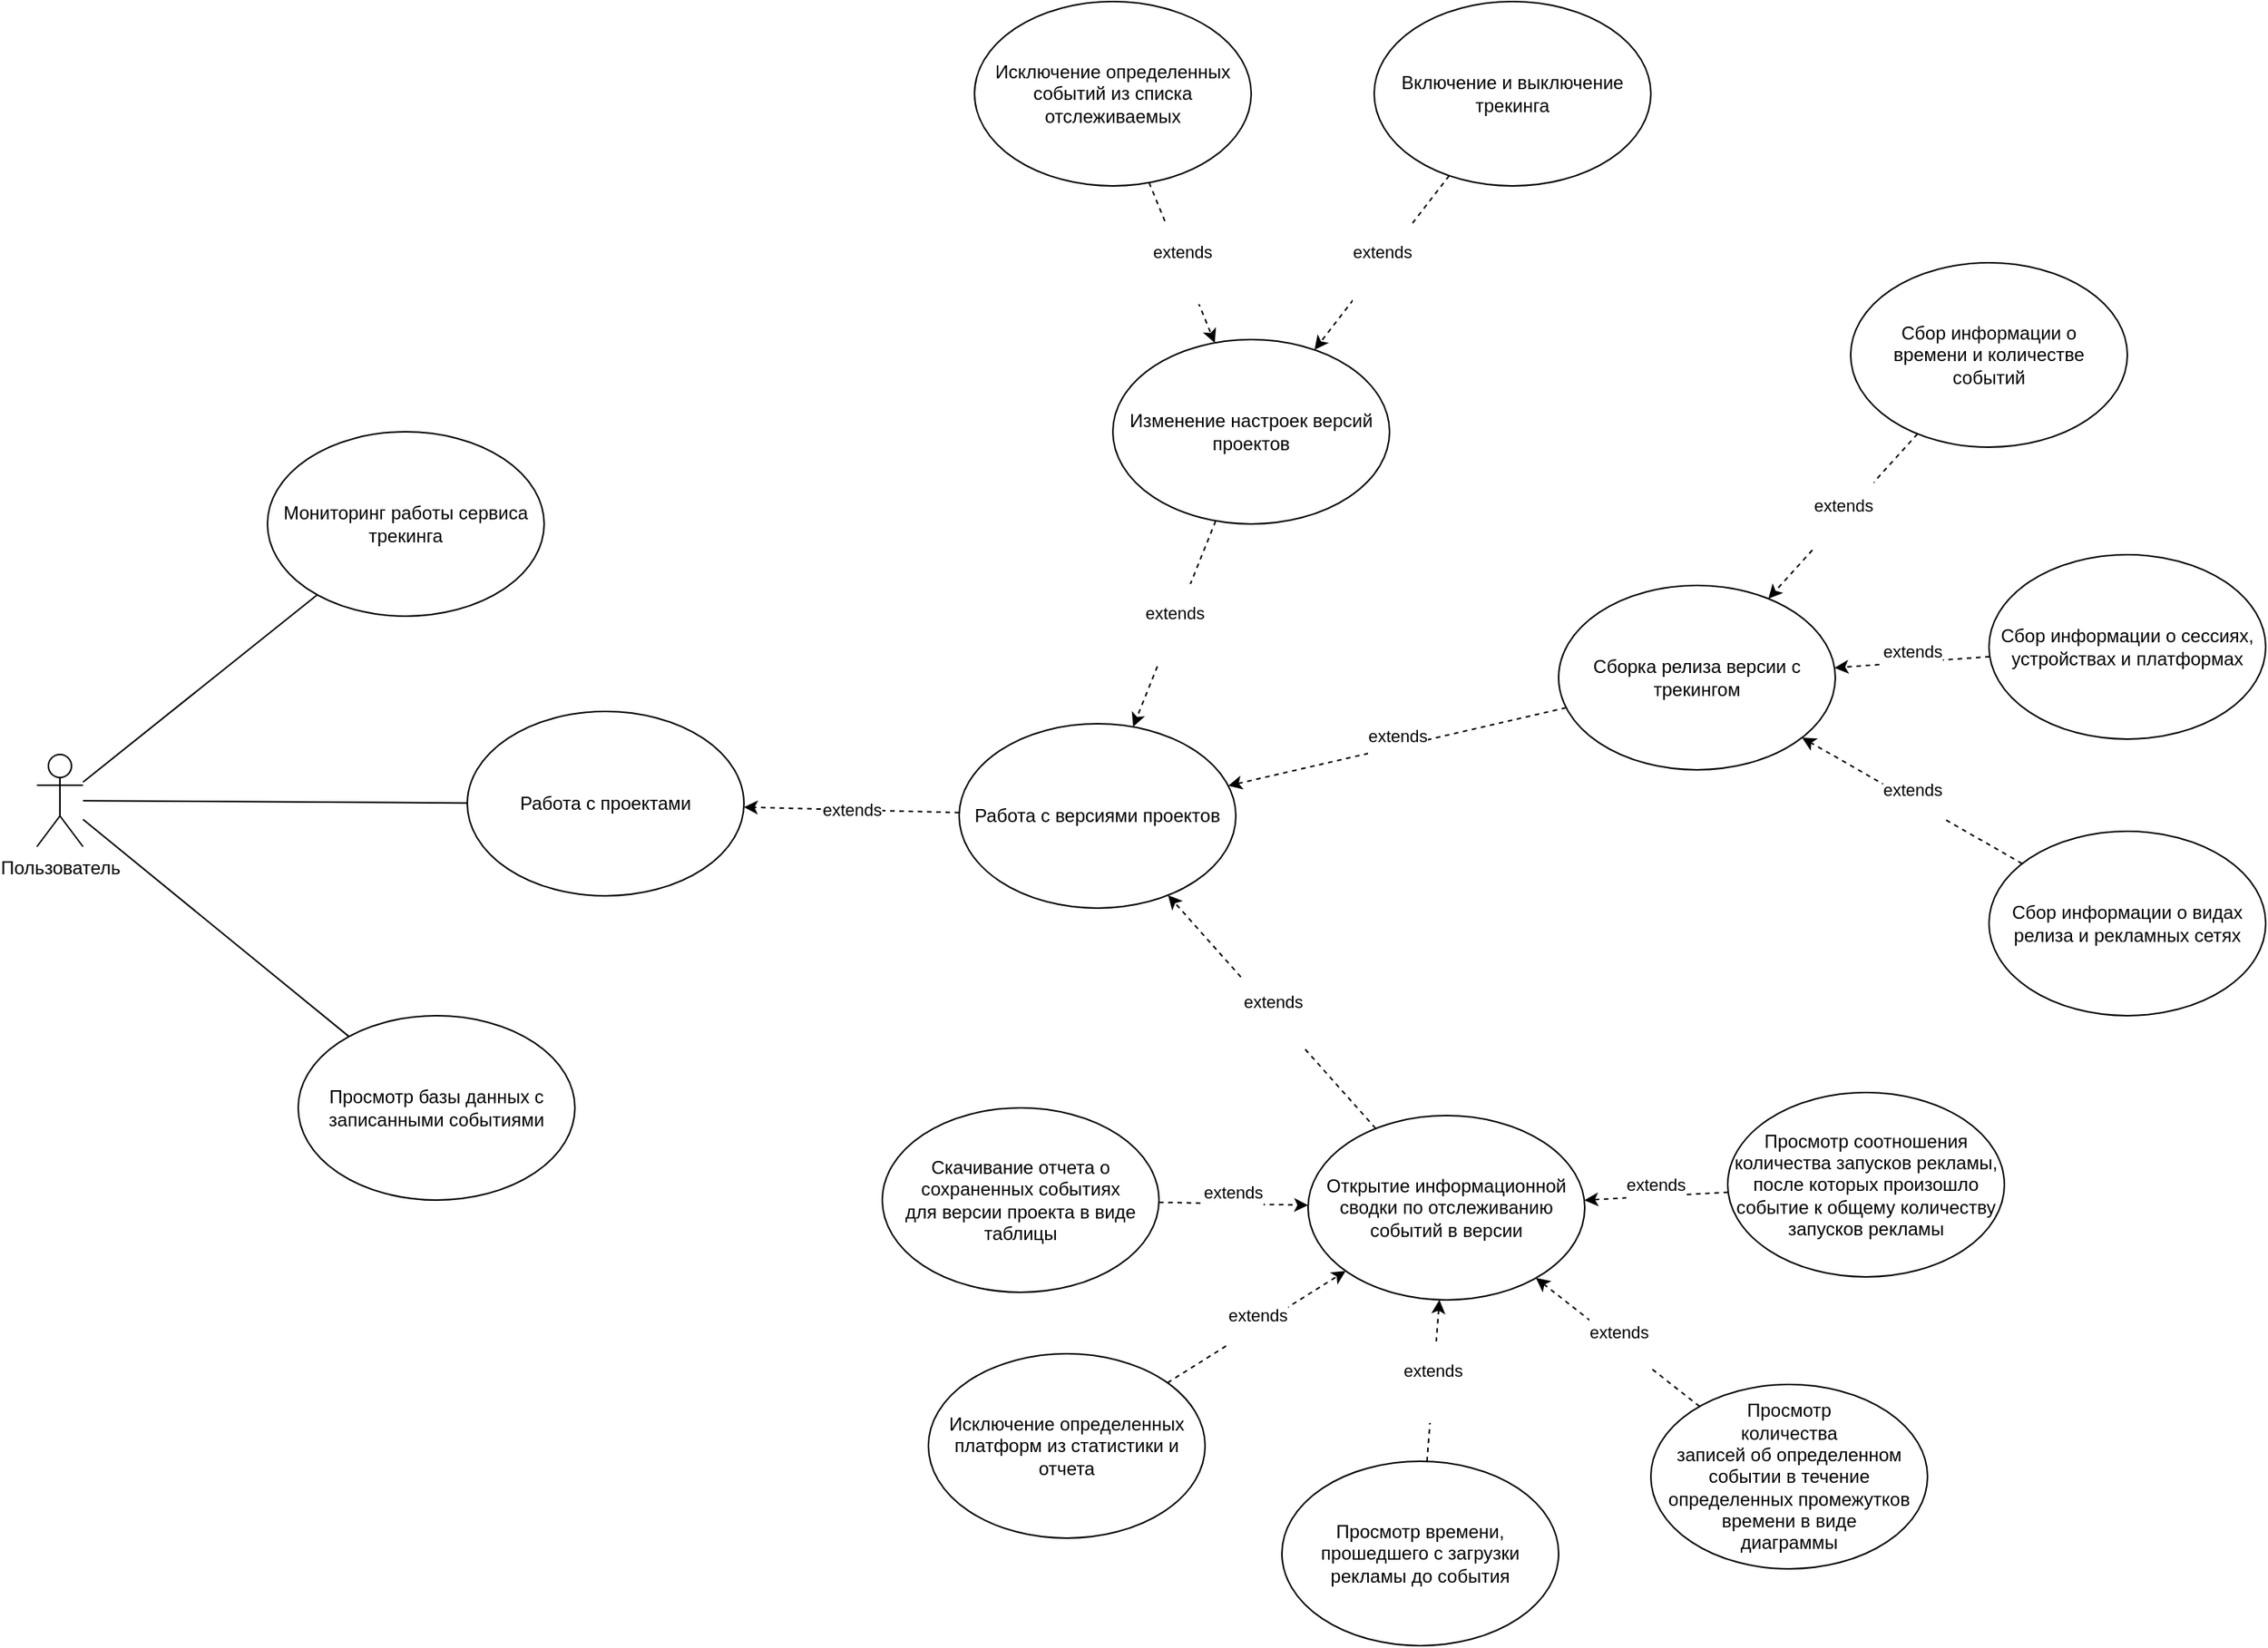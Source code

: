 <mxfile version="25.0.3">
  <diagram name="Страница — 1" id="YJWzsivMshpLxU6BPxfg">
    <mxGraphModel dx="2735" dy="2285" grid="1" gridSize="10" guides="1" tooltips="1" connect="1" arrows="1" fold="1" page="1" pageScale="1" pageWidth="827" pageHeight="1169" math="0" shadow="0">
      <root>
        <mxCell id="0" />
        <mxCell id="1" parent="0" />
        <mxCell id="7FKY2g20Eqni_3LVswxj-7" value="Пользователь" style="shape=umlActor;verticalLabelPosition=bottom;verticalAlign=top;html=1;outlineConnect=0;" vertex="1" parent="1">
          <mxGeometry x="-240" y="280" width="30" height="60" as="geometry" />
        </mxCell>
        <mxCell id="7FKY2g20Eqni_3LVswxj-49" value="&#xa;&lt;span style=&quot;color: rgb(0, 0, 0); font-family: Helvetica; font-size: 11px; font-style: normal; font-variant-ligatures: normal; font-variant-caps: normal; font-weight: 400; letter-spacing: normal; orphans: 2; text-align: center; text-indent: 0px; text-transform: none; widows: 2; word-spacing: 0px; -webkit-text-stroke-width: 0px; white-space: nowrap; background-color: rgb(255, 255, 255); text-decoration-thickness: initial; text-decoration-style: initial; text-decoration-color: initial; display: inline !important; float: none;&quot;&gt;extends&lt;/span&gt;&#xa;&#xa;" style="edgeStyle=none;shape=connector;rounded=0;orthogonalLoop=1;jettySize=auto;html=1;dashed=1;strokeColor=default;align=center;verticalAlign=middle;fontFamily=Helvetica;fontSize=11;fontColor=default;labelBackgroundColor=default;endArrow=classic;" edge="1" parent="1" source="7FKY2g20Eqni_3LVswxj-10" target="7FKY2g20Eqni_3LVswxj-28">
          <mxGeometry relative="1" as="geometry" />
        </mxCell>
        <mxCell id="7FKY2g20Eqni_3LVswxj-10" value="Включение и выключение трекинга" style="ellipse;whiteSpace=wrap;html=1;" vertex="1" parent="1">
          <mxGeometry x="630" y="-210" width="180" height="120" as="geometry" />
        </mxCell>
        <mxCell id="7FKY2g20Eqni_3LVswxj-56" value="&#xa;&lt;span style=&quot;color: rgb(0, 0, 0); font-family: Helvetica; font-size: 11px; font-style: normal; font-variant-ligatures: normal; font-variant-caps: normal; font-weight: 400; letter-spacing: normal; orphans: 2; text-align: center; text-indent: 0px; text-transform: none; widows: 2; word-spacing: 0px; -webkit-text-stroke-width: 0px; white-space: nowrap; background-color: rgb(255, 255, 255); text-decoration-thickness: initial; text-decoration-style: initial; text-decoration-color: initial; display: inline !important; float: none;&quot;&gt;extends&lt;/span&gt;&#xa;&#xa;" style="edgeStyle=none;shape=connector;rounded=0;orthogonalLoop=1;jettySize=auto;html=1;dashed=1;strokeColor=default;align=center;verticalAlign=middle;fontFamily=Helvetica;fontSize=11;fontColor=default;labelBackgroundColor=default;endArrow=classic;" edge="1" parent="1" source="7FKY2g20Eqni_3LVswxj-11" target="7FKY2g20Eqni_3LVswxj-29">
          <mxGeometry relative="1" as="geometry" />
        </mxCell>
        <mxCell id="7FKY2g20Eqni_3LVswxj-11" value="Просмотр соотношения количества запусков рекламы, после которых произошло событие к общему количеству запусков рекламы" style="ellipse;whiteSpace=wrap;html=1;" vertex="1" parent="1">
          <mxGeometry x="860" y="500" width="180" height="120" as="geometry" />
        </mxCell>
        <mxCell id="7FKY2g20Eqni_3LVswxj-54" style="edgeStyle=none;shape=connector;rounded=0;orthogonalLoop=1;jettySize=auto;html=1;strokeColor=default;align=center;verticalAlign=middle;fontFamily=Helvetica;fontSize=11;fontColor=default;labelBackgroundColor=default;endArrow=none;endFill=0;" edge="1" parent="1" source="7FKY2g20Eqni_3LVswxj-12" target="7FKY2g20Eqni_3LVswxj-7">
          <mxGeometry relative="1" as="geometry" />
        </mxCell>
        <mxCell id="7FKY2g20Eqni_3LVswxj-12" value="Просмотр базы данных с записанными событиями" style="ellipse;whiteSpace=wrap;html=1;" vertex="1" parent="1">
          <mxGeometry x="-70" y="450" width="180" height="120" as="geometry" />
        </mxCell>
        <mxCell id="7FKY2g20Eqni_3LVswxj-50" value="&#xa;&lt;span style=&quot;color: rgb(0, 0, 0); font-family: Helvetica; font-size: 11px; font-style: normal; font-variant-ligatures: normal; font-variant-caps: normal; font-weight: 400; letter-spacing: normal; orphans: 2; text-align: center; text-indent: 0px; text-transform: none; widows: 2; word-spacing: 0px; -webkit-text-stroke-width: 0px; white-space: nowrap; background-color: rgb(255, 255, 255); text-decoration-thickness: initial; text-decoration-style: initial; text-decoration-color: initial; display: inline !important; float: none;&quot;&gt;extends&lt;/span&gt;&#xa;&#xa;" style="edgeStyle=none;shape=connector;rounded=0;orthogonalLoop=1;jettySize=auto;html=1;dashed=1;strokeColor=default;align=center;verticalAlign=middle;fontFamily=Helvetica;fontSize=11;fontColor=default;labelBackgroundColor=default;endArrow=classic;" edge="1" parent="1" source="7FKY2g20Eqni_3LVswxj-13" target="7FKY2g20Eqni_3LVswxj-29">
          <mxGeometry relative="1" as="geometry" />
        </mxCell>
        <mxCell id="7FKY2g20Eqni_3LVswxj-13" value="Просмотр&lt;div&gt;количества&lt;div&gt;записей об определенном событии в течение определенных промежутков времени в виде&lt;/div&gt;&lt;div&gt;диаграммы&lt;/div&gt;&lt;/div&gt;" style="ellipse;whiteSpace=wrap;html=1;" vertex="1" parent="1">
          <mxGeometry x="810" y="690" width="180" height="120" as="geometry" />
        </mxCell>
        <mxCell id="7FKY2g20Eqni_3LVswxj-53" style="edgeStyle=none;shape=connector;rounded=0;orthogonalLoop=1;jettySize=auto;html=1;strokeColor=default;align=center;verticalAlign=middle;fontFamily=Helvetica;fontSize=11;fontColor=default;labelBackgroundColor=default;endArrow=none;endFill=0;" edge="1" parent="1" source="7FKY2g20Eqni_3LVswxj-14" target="7FKY2g20Eqni_3LVswxj-7">
          <mxGeometry relative="1" as="geometry" />
        </mxCell>
        <mxCell id="7FKY2g20Eqni_3LVswxj-14" value="Мониторинг работы сервиса трекинга" style="ellipse;whiteSpace=wrap;html=1;" vertex="1" parent="1">
          <mxGeometry x="-90" y="70" width="180" height="120" as="geometry" />
        </mxCell>
        <mxCell id="7FKY2g20Eqni_3LVswxj-51" value="&#xa;&lt;span style=&quot;color: rgb(0, 0, 0); font-family: Helvetica; font-size: 11px; font-style: normal; font-variant-ligatures: normal; font-variant-caps: normal; font-weight: 400; letter-spacing: normal; orphans: 2; text-align: center; text-indent: 0px; text-transform: none; widows: 2; word-spacing: 0px; -webkit-text-stroke-width: 0px; white-space: nowrap; background-color: rgb(255, 255, 255); text-decoration-thickness: initial; text-decoration-style: initial; text-decoration-color: initial; display: inline !important; float: none;&quot;&gt;extends&lt;/span&gt;&#xa;&#xa;" style="edgeStyle=none;shape=connector;rounded=0;orthogonalLoop=1;jettySize=auto;html=1;dashed=1;strokeColor=default;align=center;verticalAlign=middle;fontFamily=Helvetica;fontSize=11;fontColor=default;labelBackgroundColor=default;endArrow=classic;" edge="1" parent="1" source="7FKY2g20Eqni_3LVswxj-15" target="7FKY2g20Eqni_3LVswxj-28">
          <mxGeometry relative="1" as="geometry" />
        </mxCell>
        <mxCell id="7FKY2g20Eqni_3LVswxj-15" value="Исключение определенных событий из списка отслеживаемых" style="ellipse;whiteSpace=wrap;html=1;" vertex="1" parent="1">
          <mxGeometry x="370" y="-210" width="180" height="120" as="geometry" />
        </mxCell>
        <mxCell id="7FKY2g20Eqni_3LVswxj-46" value="&#xa;&lt;span style=&quot;color: rgb(0, 0, 0); font-family: Helvetica; font-size: 11px; font-style: normal; font-variant-ligatures: normal; font-variant-caps: normal; font-weight: 400; letter-spacing: normal; orphans: 2; text-align: center; text-indent: 0px; text-transform: none; widows: 2; word-spacing: 0px; -webkit-text-stroke-width: 0px; white-space: nowrap; background-color: rgb(255, 255, 255); text-decoration-thickness: initial; text-decoration-style: initial; text-decoration-color: initial; display: inline !important; float: none;&quot;&gt;extends&lt;/span&gt;&#xa;&#xa;" style="edgeStyle=none;shape=connector;rounded=0;orthogonalLoop=1;jettySize=auto;html=1;dashed=1;strokeColor=default;align=center;verticalAlign=middle;fontFamily=Helvetica;fontSize=11;fontColor=default;labelBackgroundColor=default;endArrow=classic;" edge="1" parent="1" source="7FKY2g20Eqni_3LVswxj-16" target="7FKY2g20Eqni_3LVswxj-29">
          <mxGeometry relative="1" as="geometry" />
        </mxCell>
        <mxCell id="7FKY2g20Eqni_3LVswxj-16" value="Просмотр времени, прошедшего с загрузки рекламы до события" style="ellipse;whiteSpace=wrap;html=1;" vertex="1" parent="1">
          <mxGeometry x="570" y="740" width="180" height="120" as="geometry" />
        </mxCell>
        <mxCell id="7FKY2g20Eqni_3LVswxj-55" value="&#xa;&lt;span style=&quot;color: rgb(0, 0, 0); font-family: Helvetica; font-size: 11px; font-style: normal; font-variant-ligatures: normal; font-variant-caps: normal; font-weight: 400; letter-spacing: normal; orphans: 2; text-align: center; text-indent: 0px; text-transform: none; widows: 2; word-spacing: 0px; -webkit-text-stroke-width: 0px; white-space: nowrap; background-color: rgb(255, 255, 255); text-decoration-thickness: initial; text-decoration-style: initial; text-decoration-color: initial; display: inline !important; float: none;&quot;&gt;extends&lt;/span&gt;&#xa;&#xa;" style="edgeStyle=none;shape=connector;rounded=0;orthogonalLoop=1;jettySize=auto;html=1;dashed=1;strokeColor=default;align=center;verticalAlign=middle;fontFamily=Helvetica;fontSize=11;fontColor=default;labelBackgroundColor=default;endArrow=classic;" edge="1" parent="1" source="7FKY2g20Eqni_3LVswxj-17" target="7FKY2g20Eqni_3LVswxj-29">
          <mxGeometry relative="1" as="geometry" />
        </mxCell>
        <mxCell id="7FKY2g20Eqni_3LVswxj-17" value="Исключение определенных платформ из статистики и отчета" style="ellipse;whiteSpace=wrap;html=1;" vertex="1" parent="1">
          <mxGeometry x="340" y="670" width="180" height="120" as="geometry" />
        </mxCell>
        <mxCell id="7FKY2g20Eqni_3LVswxj-40" value="extends" style="rounded=0;orthogonalLoop=1;jettySize=auto;html=1;dashed=1;" edge="1" parent="1" source="7FKY2g20Eqni_3LVswxj-27" target="7FKY2g20Eqni_3LVswxj-35">
          <mxGeometry relative="1" as="geometry" />
        </mxCell>
        <mxCell id="7FKY2g20Eqni_3LVswxj-27" value="Работа с версиями проектов" style="ellipse;whiteSpace=wrap;html=1;" vertex="1" parent="1">
          <mxGeometry x="360" y="260" width="180" height="120" as="geometry" />
        </mxCell>
        <mxCell id="7FKY2g20Eqni_3LVswxj-48" value="&#xa;&lt;span style=&quot;color: rgb(0, 0, 0); font-family: Helvetica; font-size: 11px; font-style: normal; font-variant-ligatures: normal; font-variant-caps: normal; font-weight: 400; letter-spacing: normal; orphans: 2; text-align: center; text-indent: 0px; text-transform: none; widows: 2; word-spacing: 0px; -webkit-text-stroke-width: 0px; white-space: nowrap; background-color: rgb(255, 255, 255); text-decoration-thickness: initial; text-decoration-style: initial; text-decoration-color: initial; display: inline !important; float: none;&quot;&gt;extends&lt;/span&gt;&#xa;&#xa;" style="edgeStyle=none;shape=connector;rounded=0;orthogonalLoop=1;jettySize=auto;html=1;dashed=1;strokeColor=default;align=center;verticalAlign=middle;fontFamily=Helvetica;fontSize=11;fontColor=default;labelBackgroundColor=default;endArrow=classic;" edge="1" parent="1" source="7FKY2g20Eqni_3LVswxj-28" target="7FKY2g20Eqni_3LVswxj-27">
          <mxGeometry relative="1" as="geometry" />
        </mxCell>
        <mxCell id="7FKY2g20Eqni_3LVswxj-28" value="Изменение настроек версий проектов" style="ellipse;whiteSpace=wrap;html=1;" vertex="1" parent="1">
          <mxGeometry x="460" y="10" width="180" height="120" as="geometry" />
        </mxCell>
        <mxCell id="7FKY2g20Eqni_3LVswxj-43" value="&#xa;&lt;span style=&quot;color: rgb(0, 0, 0); font-family: Helvetica; font-size: 11px; font-style: normal; font-variant-ligatures: normal; font-variant-caps: normal; font-weight: 400; letter-spacing: normal; orphans: 2; text-align: center; text-indent: 0px; text-transform: none; widows: 2; word-spacing: 0px; -webkit-text-stroke-width: 0px; white-space: nowrap; background-color: rgb(255, 255, 255); text-decoration-thickness: initial; text-decoration-style: initial; text-decoration-color: initial; display: inline !important; float: none;&quot;&gt;extends&lt;/span&gt;&#xa;&#xa;" style="edgeStyle=none;shape=connector;rounded=0;orthogonalLoop=1;jettySize=auto;html=1;dashed=1;strokeColor=default;align=center;verticalAlign=middle;fontFamily=Helvetica;fontSize=11;fontColor=default;labelBackgroundColor=default;endArrow=classic;" edge="1" parent="1" source="7FKY2g20Eqni_3LVswxj-29" target="7FKY2g20Eqni_3LVswxj-27">
          <mxGeometry relative="1" as="geometry" />
        </mxCell>
        <mxCell id="7FKY2g20Eqni_3LVswxj-29" value="Открытие информационной сводки по отслеживанию событий в версии" style="ellipse;whiteSpace=wrap;html=1;" vertex="1" parent="1">
          <mxGeometry x="587" y="515" width="180" height="120" as="geometry" />
        </mxCell>
        <mxCell id="7FKY2g20Eqni_3LVswxj-47" value="&#xa;&lt;span style=&quot;color: rgb(0, 0, 0); font-family: Helvetica; font-size: 11px; font-style: normal; font-variant-ligatures: normal; font-variant-caps: normal; font-weight: 400; letter-spacing: normal; orphans: 2; text-align: center; text-indent: 0px; text-transform: none; widows: 2; word-spacing: 0px; -webkit-text-stroke-width: 0px; white-space: nowrap; background-color: rgb(255, 255, 255); text-decoration-thickness: initial; text-decoration-style: initial; text-decoration-color: initial; display: inline !important; float: none;&quot;&gt;extends&lt;/span&gt;&#xa;&#xa;" style="edgeStyle=none;shape=connector;rounded=0;orthogonalLoop=1;jettySize=auto;html=1;dashed=1;strokeColor=default;align=center;verticalAlign=middle;fontFamily=Helvetica;fontSize=11;fontColor=default;labelBackgroundColor=default;endArrow=classic;" edge="1" parent="1" source="7FKY2g20Eqni_3LVswxj-30" target="7FKY2g20Eqni_3LVswxj-34">
          <mxGeometry relative="1" as="geometry" />
        </mxCell>
        <mxCell id="7FKY2g20Eqni_3LVswxj-30" value="Сбор информации о&lt;div&gt;времени и количестве&lt;/div&gt;&lt;div&gt;событий&lt;/div&gt;" style="ellipse;whiteSpace=wrap;html=1;" vertex="1" parent="1">
          <mxGeometry x="940" y="-40" width="180" height="120" as="geometry" />
        </mxCell>
        <mxCell id="7FKY2g20Eqni_3LVswxj-44" value="&#xa;&lt;span style=&quot;color: rgb(0, 0, 0); font-family: Helvetica; font-size: 11px; font-style: normal; font-variant-ligatures: normal; font-variant-caps: normal; font-weight: 400; letter-spacing: normal; orphans: 2; text-align: center; text-indent: 0px; text-transform: none; widows: 2; word-spacing: 0px; -webkit-text-stroke-width: 0px; white-space: nowrap; background-color: rgb(255, 255, 255); text-decoration-thickness: initial; text-decoration-style: initial; text-decoration-color: initial; display: inline !important; float: none;&quot;&gt;extends&lt;/span&gt;&#xa;&#xa;" style="edgeStyle=none;shape=connector;rounded=0;orthogonalLoop=1;jettySize=auto;html=1;dashed=1;strokeColor=default;align=center;verticalAlign=middle;fontFamily=Helvetica;fontSize=11;fontColor=default;labelBackgroundColor=default;endArrow=classic;" edge="1" parent="1" source="7FKY2g20Eqni_3LVswxj-31" target="7FKY2g20Eqni_3LVswxj-34">
          <mxGeometry relative="1" as="geometry" />
        </mxCell>
        <mxCell id="7FKY2g20Eqni_3LVswxj-31" value="Сбор информации о сессиях, устройствах и платформах" style="ellipse;whiteSpace=wrap;html=1;" vertex="1" parent="1">
          <mxGeometry x="1030" y="150" width="180" height="120" as="geometry" />
        </mxCell>
        <mxCell id="7FKY2g20Eqni_3LVswxj-45" value="&#xa;&lt;span style=&quot;color: rgb(0, 0, 0); font-family: Helvetica; font-size: 11px; font-style: normal; font-variant-ligatures: normal; font-variant-caps: normal; font-weight: 400; letter-spacing: normal; orphans: 2; text-align: center; text-indent: 0px; text-transform: none; widows: 2; word-spacing: 0px; -webkit-text-stroke-width: 0px; white-space: nowrap; background-color: rgb(255, 255, 255); text-decoration-thickness: initial; text-decoration-style: initial; text-decoration-color: initial; display: inline !important; float: none;&quot;&gt;extends&lt;/span&gt;&#xa;&#xa;" style="edgeStyle=none;shape=connector;rounded=0;orthogonalLoop=1;jettySize=auto;html=1;dashed=1;strokeColor=default;align=center;verticalAlign=middle;fontFamily=Helvetica;fontSize=11;fontColor=default;labelBackgroundColor=default;endArrow=classic;" edge="1" parent="1" source="7FKY2g20Eqni_3LVswxj-32" target="7FKY2g20Eqni_3LVswxj-34">
          <mxGeometry relative="1" as="geometry" />
        </mxCell>
        <mxCell id="7FKY2g20Eqni_3LVswxj-32" value="Сбор информации о видах релиза и рекламных сетях" style="ellipse;whiteSpace=wrap;html=1;" vertex="1" parent="1">
          <mxGeometry x="1030" y="330" width="180" height="120" as="geometry" />
        </mxCell>
        <mxCell id="7FKY2g20Eqni_3LVswxj-58" value="&#xa;&lt;span style=&quot;color: rgb(0, 0, 0); font-family: Helvetica; font-size: 11px; font-style: normal; font-variant-ligatures: normal; font-variant-caps: normal; font-weight: 400; letter-spacing: normal; orphans: 2; text-align: center; text-indent: 0px; text-transform: none; widows: 2; word-spacing: 0px; -webkit-text-stroke-width: 0px; white-space: nowrap; background-color: rgb(255, 255, 255); text-decoration-thickness: initial; text-decoration-style: initial; text-decoration-color: initial; display: inline !important; float: none;&quot;&gt;extends&lt;/span&gt;&#xa;&#xa;" style="edgeStyle=none;shape=connector;rounded=0;orthogonalLoop=1;jettySize=auto;html=1;dashed=1;strokeColor=default;align=center;verticalAlign=middle;fontFamily=Helvetica;fontSize=11;fontColor=default;labelBackgroundColor=default;endArrow=classic;" edge="1" parent="1" source="7FKY2g20Eqni_3LVswxj-33" target="7FKY2g20Eqni_3LVswxj-29">
          <mxGeometry relative="1" as="geometry" />
        </mxCell>
        <mxCell id="7FKY2g20Eqni_3LVswxj-33" value="Скачивание отчета о сохраненных событиях&lt;div&gt;для версии проекта в виде таблицы&lt;/div&gt;" style="ellipse;whiteSpace=wrap;html=1;" vertex="1" parent="1">
          <mxGeometry x="310" y="510" width="180" height="120" as="geometry" />
        </mxCell>
        <mxCell id="7FKY2g20Eqni_3LVswxj-42" value="&#xa;&lt;span style=&quot;color: rgb(0, 0, 0); font-family: Helvetica; font-size: 11px; font-style: normal; font-variant-ligatures: normal; font-variant-caps: normal; font-weight: 400; letter-spacing: normal; orphans: 2; text-align: center; text-indent: 0px; text-transform: none; widows: 2; word-spacing: 0px; -webkit-text-stroke-width: 0px; white-space: nowrap; background-color: rgb(255, 255, 255); text-decoration-thickness: initial; text-decoration-style: initial; text-decoration-color: initial; display: inline !important; float: none;&quot;&gt;extends&lt;/span&gt;&#xa;&#xa;" style="edgeStyle=none;shape=connector;rounded=0;orthogonalLoop=1;jettySize=auto;html=1;dashed=1;strokeColor=default;align=center;verticalAlign=middle;fontFamily=Helvetica;fontSize=11;fontColor=default;labelBackgroundColor=default;endArrow=classic;" edge="1" parent="1" source="7FKY2g20Eqni_3LVswxj-34" target="7FKY2g20Eqni_3LVswxj-27">
          <mxGeometry relative="1" as="geometry" />
        </mxCell>
        <mxCell id="7FKY2g20Eqni_3LVswxj-34" value="Сборка релиза версии с трекингом" style="ellipse;whiteSpace=wrap;html=1;" vertex="1" parent="1">
          <mxGeometry x="750" y="170" width="180" height="120" as="geometry" />
        </mxCell>
        <mxCell id="7FKY2g20Eqni_3LVswxj-57" style="edgeStyle=none;shape=connector;rounded=0;orthogonalLoop=1;jettySize=auto;html=1;strokeColor=default;align=center;verticalAlign=middle;fontFamily=Helvetica;fontSize=11;fontColor=default;labelBackgroundColor=default;endArrow=none;endFill=0;" edge="1" parent="1" source="7FKY2g20Eqni_3LVswxj-35" target="7FKY2g20Eqni_3LVswxj-7">
          <mxGeometry relative="1" as="geometry" />
        </mxCell>
        <mxCell id="7FKY2g20Eqni_3LVswxj-35" value="Работа с проектами" style="ellipse;whiteSpace=wrap;html=1;" vertex="1" parent="1">
          <mxGeometry x="40" y="252" width="180" height="120" as="geometry" />
        </mxCell>
      </root>
    </mxGraphModel>
  </diagram>
</mxfile>
